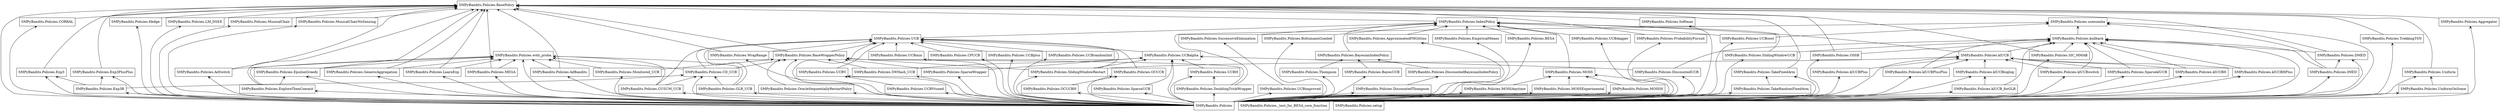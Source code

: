 digraph "packages_SMPyBandits.Policies" {
charset="utf-8"
rankdir=BT
"0" [label="SMPyBandits.Policies", shape="box"];
"1" [label="SMPyBandits.Policies.AdBandits", shape="box"];
"2" [label="SMPyBandits.Policies.AdSwitch", shape="box"];
"3" [label="SMPyBandits.Policies.Aggregator", shape="box"];
"4" [label="SMPyBandits.Policies.ApproximatedFHGittins", shape="box"];
"5" [label="SMPyBandits.Policies.BESA", shape="box"];
"6" [label="SMPyBandits.Policies.BasePolicy", shape="box"];
"7" [label="SMPyBandits.Policies.BaseWrapperPolicy", shape="box"];
"8" [label="SMPyBandits.Policies.BayesUCB", shape="box"];
"9" [label="SMPyBandits.Policies.BayesianIndexPolicy", shape="box"];
"10" [label="SMPyBandits.Policies.BoltzmannGumbel", shape="box"];
"11" [label="SMPyBandits.Policies.CD_UCB", shape="box"];
"12" [label="SMPyBandits.Policies.CORRAL", shape="box"];
"13" [label="SMPyBandits.Policies.CPUCB", shape="box"];
"14" [label="SMPyBandits.Policies.CUSUM_UCB", shape="box"];
"15" [label="SMPyBandits.Policies.DMED", shape="box"];
"16" [label="SMPyBandits.Policies.DiscountedBayesianIndexPolicy", shape="box"];
"17" [label="SMPyBandits.Policies.DiscountedThompson", shape="box"];
"18" [label="SMPyBandits.Policies.DiscountedUCB", shape="box"];
"19" [label="SMPyBandits.Policies.DoublingTrickWrapper", shape="box"];
"20" [label="SMPyBandits.Policies.EmpiricalMeans", shape="box"];
"21" [label="SMPyBandits.Policies.EpsilonGreedy", shape="box"];
"22" [label="SMPyBandits.Policies.Exp3", shape="box"];
"23" [label="SMPyBandits.Policies.Exp3PlusPlus", shape="box"];
"24" [label="SMPyBandits.Policies.Exp3R", shape="box"];
"25" [label="SMPyBandits.Policies.ExploreThenCommit", shape="box"];
"26" [label="SMPyBandits.Policies.GLR_UCB", shape="box"];
"27" [label="SMPyBandits.Policies.GenericAggregation", shape="box"];
"28" [label="SMPyBandits.Policies.Hedge", shape="box"];
"29" [label="SMPyBandits.Policies.IMED", shape="box"];
"30" [label="SMPyBandits.Policies.IndexPolicy", shape="box"];
"31" [label="SMPyBandits.Policies.LM_DSEE", shape="box"];
"32" [label="SMPyBandits.Policies.LearnExp", shape="box"];
"33" [label="SMPyBandits.Policies.MEGA", shape="box"];
"34" [label="SMPyBandits.Policies.MOSS", shape="box"];
"35" [label="SMPyBandits.Policies.MOSSAnytime", shape="box"];
"36" [label="SMPyBandits.Policies.MOSSExperimental", shape="box"];
"37" [label="SMPyBandits.Policies.MOSSH", shape="box"];
"38" [label="SMPyBandits.Policies.Monitored_UCB", shape="box"];
"39" [label="SMPyBandits.Policies.MusicalChair", shape="box"];
"40" [label="SMPyBandits.Policies.MusicalChairNoSensing", shape="box"];
"41" [label="SMPyBandits.Policies.OCUCB", shape="box"];
"42" [label="SMPyBandits.Policies.OCUCBH", shape="box"];
"43" [label="SMPyBandits.Policies.OSSB", shape="box"];
"44" [label="SMPyBandits.Policies.OracleSequentiallyRestartPolicy", shape="box"];
"45" [label="SMPyBandits.Policies.ProbabilityPursuit", shape="box"];
"46" [label="SMPyBandits.Policies.SIC_MMAB", shape="box"];
"47" [label="SMPyBandits.Policies.SWHash_UCB", shape="box"];
"48" [label="SMPyBandits.Policies.SlidingWindowRestart", shape="box"];
"49" [label="SMPyBandits.Policies.SlidingWindowUCB", shape="box"];
"50" [label="SMPyBandits.Policies.Softmax", shape="box"];
"51" [label="SMPyBandits.Policies.SparseUCB", shape="box"];
"52" [label="SMPyBandits.Policies.SparseWrapper", shape="box"];
"53" [label="SMPyBandits.Policies.SparseklUCB", shape="box"];
"54" [label="SMPyBandits.Policies.SuccessiveElimination", shape="box"];
"55" [label="SMPyBandits.Policies.TakeFixedArm", shape="box"];
"56" [label="SMPyBandits.Policies.TakeRandomFixedArm", shape="box"];
"57" [label="SMPyBandits.Policies.Thompson", shape="box"];
"58" [label="SMPyBandits.Policies.TrekkingTSN", shape="box"];
"59" [label="SMPyBandits.Policies.UCB", shape="box"];
"60" [label="SMPyBandits.Policies.UCBH", shape="box"];
"61" [label="SMPyBandits.Policies.UCBV", shape="box"];
"62" [label="SMPyBandits.Policies.UCBVtuned", shape="box"];
"63" [label="SMPyBandits.Policies.UCBalpha", shape="box"];
"64" [label="SMPyBandits.Policies.UCBdagger", shape="box"];
"65" [label="SMPyBandits.Policies.UCBimproved", shape="box"];
"66" [label="SMPyBandits.Policies.UCBmin", shape="box"];
"67" [label="SMPyBandits.Policies.UCBoost", shape="box"];
"68" [label="SMPyBandits.Policies.UCBplus", shape="box"];
"69" [label="SMPyBandits.Policies.UCBrandomInit", shape="box"];
"70" [label="SMPyBandits.Policies.Uniform", shape="box"];
"71" [label="SMPyBandits.Policies.UniformOnSome", shape="box"];
"72" [label="SMPyBandits.Policies.WrapRange", shape="box"];
"73" [label="SMPyBandits.Policies._test_for_BESA_core_function", shape="box"];
"74" [label="SMPyBandits.Policies.klUCB", shape="box"];
"75" [label="SMPyBandits.Policies.klUCBH", shape="box"];
"76" [label="SMPyBandits.Policies.klUCBHPlus", shape="box"];
"77" [label="SMPyBandits.Policies.klUCBPlus", shape="box"];
"78" [label="SMPyBandits.Policies.klUCBPlusPlus", shape="box"];
"79" [label="SMPyBandits.Policies.klUCB_forGLR", shape="box"];
"80" [label="SMPyBandits.Policies.klUCBloglog", shape="box"];
"81" [label="SMPyBandits.Policies.klUCBswitch", shape="box"];
"82" [label="SMPyBandits.Policies.kullback", shape="box"];
"83" [label="SMPyBandits.Policies.setup", shape="box"];
"84" [label="SMPyBandits.Policies.usenumba", shape="box"];
"85" [label="SMPyBandits.Policies.with_proba", shape="box"];
"0" -> "1" [arrowhead="open", arrowtail="none"];
"0" -> "2" [arrowhead="open", arrowtail="none"];
"0" -> "3" [arrowhead="open", arrowtail="none"];
"0" -> "4" [arrowhead="open", arrowtail="none"];
"0" -> "5" [arrowhead="open", arrowtail="none"];
"0" -> "6" [arrowhead="open", arrowtail="none"];
"0" -> "7" [arrowhead="open", arrowtail="none"];
"0" -> "8" [arrowhead="open", arrowtail="none"];
"0" -> "10" [arrowhead="open", arrowtail="none"];
"0" -> "11" [arrowhead="open", arrowtail="none"];
"0" -> "12" [arrowhead="open", arrowtail="none"];
"0" -> "13" [arrowhead="open", arrowtail="none"];
"0" -> "14" [arrowhead="open", arrowtail="none"];
"0" -> "15" [arrowhead="open", arrowtail="none"];
"0" -> "17" [arrowhead="open", arrowtail="none"];
"0" -> "18" [arrowhead="open", arrowtail="none"];
"0" -> "19" [arrowhead="open", arrowtail="none"];
"0" -> "20" [arrowhead="open", arrowtail="none"];
"0" -> "21" [arrowhead="open", arrowtail="none"];
"0" -> "22" [arrowhead="open", arrowtail="none"];
"0" -> "23" [arrowhead="open", arrowtail="none"];
"0" -> "24" [arrowhead="open", arrowtail="none"];
"0" -> "25" [arrowhead="open", arrowtail="none"];
"0" -> "26" [arrowhead="open", arrowtail="none"];
"0" -> "27" [arrowhead="open", arrowtail="none"];
"0" -> "28" [arrowhead="open", arrowtail="none"];
"0" -> "29" [arrowhead="open", arrowtail="none"];
"0" -> "31" [arrowhead="open", arrowtail="none"];
"0" -> "32" [arrowhead="open", arrowtail="none"];
"0" -> "33" [arrowhead="open", arrowtail="none"];
"0" -> "34" [arrowhead="open", arrowtail="none"];
"0" -> "35" [arrowhead="open", arrowtail="none"];
"0" -> "36" [arrowhead="open", arrowtail="none"];
"0" -> "37" [arrowhead="open", arrowtail="none"];
"0" -> "38" [arrowhead="open", arrowtail="none"];
"0" -> "39" [arrowhead="open", arrowtail="none"];
"0" -> "40" [arrowhead="open", arrowtail="none"];
"0" -> "41" [arrowhead="open", arrowtail="none"];
"0" -> "42" [arrowhead="open", arrowtail="none"];
"0" -> "43" [arrowhead="open", arrowtail="none"];
"0" -> "44" [arrowhead="open", arrowtail="none"];
"0" -> "45" [arrowhead="open", arrowtail="none"];
"0" -> "46" [arrowhead="open", arrowtail="none"];
"0" -> "47" [arrowhead="open", arrowtail="none"];
"0" -> "48" [arrowhead="open", arrowtail="none"];
"0" -> "49" [arrowhead="open", arrowtail="none"];
"0" -> "50" [arrowhead="open", arrowtail="none"];
"0" -> "51" [arrowhead="open", arrowtail="none"];
"0" -> "52" [arrowhead="open", arrowtail="none"];
"0" -> "53" [arrowhead="open", arrowtail="none"];
"0" -> "55" [arrowhead="open", arrowtail="none"];
"0" -> "56" [arrowhead="open", arrowtail="none"];
"0" -> "57" [arrowhead="open", arrowtail="none"];
"0" -> "58" [arrowhead="open", arrowtail="none"];
"0" -> "59" [arrowhead="open", arrowtail="none"];
"0" -> "60" [arrowhead="open", arrowtail="none"];
"0" -> "61" [arrowhead="open", arrowtail="none"];
"0" -> "62" [arrowhead="open", arrowtail="none"];
"0" -> "63" [arrowhead="open", arrowtail="none"];
"0" -> "64" [arrowhead="open", arrowtail="none"];
"0" -> "65" [arrowhead="open", arrowtail="none"];
"0" -> "66" [arrowhead="open", arrowtail="none"];
"0" -> "67" [arrowhead="open", arrowtail="none"];
"0" -> "68" [arrowhead="open", arrowtail="none"];
"0" -> "69" [arrowhead="open", arrowtail="none"];
"0" -> "70" [arrowhead="open", arrowtail="none"];
"0" -> "71" [arrowhead="open", arrowtail="none"];
"0" -> "72" [arrowhead="open", arrowtail="none"];
"0" -> "74" [arrowhead="open", arrowtail="none"];
"0" -> "75" [arrowhead="open", arrowtail="none"];
"0" -> "76" [arrowhead="open", arrowtail="none"];
"0" -> "77" [arrowhead="open", arrowtail="none"];
"0" -> "78" [arrowhead="open", arrowtail="none"];
"0" -> "79" [arrowhead="open", arrowtail="none"];
"0" -> "80" [arrowhead="open", arrowtail="none"];
"0" -> "81" [arrowhead="open", arrowtail="none"];
"0" -> "82" [arrowhead="open", arrowtail="none"];
"0" -> "84" [arrowhead="open", arrowtail="none"];
"0" -> "85" [arrowhead="open", arrowtail="none"];
"1" -> "6" [arrowhead="open", arrowtail="none"];
"1" -> "85" [arrowhead="open", arrowtail="none"];
"2" -> "6" [arrowhead="open", arrowtail="none"];
"2" -> "85" [arrowhead="open", arrowtail="none"];
"3" -> "6" [arrowhead="open", arrowtail="none"];
"4" -> "30" [arrowhead="open", arrowtail="none"];
"5" -> "30" [arrowhead="open", arrowtail="none"];
"7" -> "6" [arrowhead="open", arrowtail="none"];
"7" -> "59" [arrowhead="open", arrowtail="none"];
"8" -> "9" [arrowhead="open", arrowtail="none"];
"9" -> "30" [arrowhead="open", arrowtail="none"];
"10" -> "30" [arrowhead="open", arrowtail="none"];
"11" -> "7" [arrowhead="open", arrowtail="none"];
"11" -> "59" [arrowhead="open", arrowtail="none"];
"11" -> "85" [arrowhead="open", arrowtail="none"];
"12" -> "6" [arrowhead="open", arrowtail="none"];
"13" -> "59" [arrowhead="open", arrowtail="none"];
"14" -> "11" [arrowhead="open", arrowtail="none"];
"14" -> "59" [arrowhead="open", arrowtail="none"];
"14" -> "85" [arrowhead="open", arrowtail="none"];
"15" -> "6" [arrowhead="open", arrowtail="none"];
"15" -> "82" [arrowhead="open", arrowtail="none"];
"16" -> "9" [arrowhead="open", arrowtail="none"];
"17" -> "16" [arrowhead="open", arrowtail="none"];
"18" -> "63" [arrowhead="open", arrowtail="none"];
"18" -> "82" [arrowhead="open", arrowtail="none"];
"19" -> "7" [arrowhead="open", arrowtail="none"];
"19" -> "60" [arrowhead="open", arrowtail="none"];
"19" -> "84" [arrowhead="open", arrowtail="none"];
"20" -> "30" [arrowhead="open", arrowtail="none"];
"21" -> "6" [arrowhead="open", arrowtail="none"];
"21" -> "85" [arrowhead="open", arrowtail="none"];
"22" -> "6" [arrowhead="open", arrowtail="none"];
"23" -> "6" [arrowhead="open", arrowtail="none"];
"24" -> "11" [arrowhead="open", arrowtail="none"];
"24" -> "22" [arrowhead="open", arrowtail="none"];
"24" -> "23" [arrowhead="open", arrowtail="none"];
"25" -> "6" [arrowhead="open", arrowtail="none"];
"25" -> "21" [arrowhead="open", arrowtail="none"];
"25" -> "85" [arrowhead="open", arrowtail="none"];
"26" -> "11" [arrowhead="open", arrowtail="none"];
"26" -> "59" [arrowhead="open", arrowtail="none"];
"26" -> "85" [arrowhead="open", arrowtail="none"];
"27" -> "6" [arrowhead="open", arrowtail="none"];
"27" -> "85" [arrowhead="open", arrowtail="none"];
"28" -> "6" [arrowhead="open", arrowtail="none"];
"29" -> "15" [arrowhead="open", arrowtail="none"];
"29" -> "82" [arrowhead="open", arrowtail="none"];
"29" -> "84" [arrowhead="open", arrowtail="none"];
"30" -> "6" [arrowhead="open", arrowtail="none"];
"31" -> "6" [arrowhead="open", arrowtail="none"];
"32" -> "6" [arrowhead="open", arrowtail="none"];
"32" -> "85" [arrowhead="open", arrowtail="none"];
"33" -> "6" [arrowhead="open", arrowtail="none"];
"33" -> "85" [arrowhead="open", arrowtail="none"];
"34" -> "30" [arrowhead="open", arrowtail="none"];
"35" -> "34" [arrowhead="open", arrowtail="none"];
"36" -> "34" [arrowhead="open", arrowtail="none"];
"37" -> "34" [arrowhead="open", arrowtail="none"];
"38" -> "7" [arrowhead="open", arrowtail="none"];
"38" -> "85" [arrowhead="open", arrowtail="none"];
"39" -> "6" [arrowhead="open", arrowtail="none"];
"40" -> "6" [arrowhead="open", arrowtail="none"];
"41" -> "59" [arrowhead="open", arrowtail="none"];
"42" -> "41" [arrowhead="open", arrowtail="none"];
"43" -> "6" [arrowhead="open", arrowtail="none"];
"43" -> "82" [arrowhead="open", arrowtail="none"];
"44" -> "7" [arrowhead="open", arrowtail="none"];
"45" -> "6" [arrowhead="open", arrowtail="none"];
"46" -> "6" [arrowhead="open", arrowtail="none"];
"46" -> "82" [arrowhead="open", arrowtail="none"];
"47" -> "7" [arrowhead="open", arrowtail="none"];
"47" -> "63" [arrowhead="open", arrowtail="none"];
"48" -> "7" [arrowhead="open", arrowtail="none"];
"48" -> "59" [arrowhead="open", arrowtail="none"];
"48" -> "63" [arrowhead="open", arrowtail="none"];
"48" -> "74" [arrowhead="open", arrowtail="none"];
"49" -> "30" [arrowhead="open", arrowtail="none"];
"49" -> "82" [arrowhead="open", arrowtail="none"];
"50" -> "6" [arrowhead="open", arrowtail="none"];
"51" -> "63" [arrowhead="open", arrowtail="none"];
"52" -> "7" [arrowhead="open", arrowtail="none"];
"52" -> "63" [arrowhead="open", arrowtail="none"];
"53" -> "74" [arrowhead="open", arrowtail="none"];
"53" -> "82" [arrowhead="open", arrowtail="none"];
"54" -> "30" [arrowhead="open", arrowtail="none"];
"55" -> "6" [arrowhead="open", arrowtail="none"];
"56" -> "55" [arrowhead="open", arrowtail="none"];
"57" -> "9" [arrowhead="open", arrowtail="none"];
"58" -> "6" [arrowhead="open", arrowtail="none"];
"59" -> "30" [arrowhead="open", arrowtail="none"];
"60" -> "63" [arrowhead="open", arrowtail="none"];
"61" -> "59" [arrowhead="open", arrowtail="none"];
"62" -> "61" [arrowhead="open", arrowtail="none"];
"63" -> "59" [arrowhead="open", arrowtail="none"];
"64" -> "30" [arrowhead="open", arrowtail="none"];
"65" -> "54" [arrowhead="open", arrowtail="none"];
"66" -> "59" [arrowhead="open", arrowtail="none"];
"67" -> "30" [arrowhead="open", arrowtail="none"];
"67" -> "84" [arrowhead="open", arrowtail="none"];
"68" -> "59" [arrowhead="open", arrowtail="none"];
"69" -> "59" [arrowhead="open", arrowtail="none"];
"70" -> "6" [arrowhead="open", arrowtail="none"];
"71" -> "70" [arrowhead="open", arrowtail="none"];
"72" -> "6" [arrowhead="open", arrowtail="none"];
"72" -> "59" [arrowhead="open", arrowtail="none"];
"74" -> "30" [arrowhead="open", arrowtail="none"];
"74" -> "82" [arrowhead="open", arrowtail="none"];
"75" -> "74" [arrowhead="open", arrowtail="none"];
"75" -> "82" [arrowhead="open", arrowtail="none"];
"76" -> "74" [arrowhead="open", arrowtail="none"];
"76" -> "82" [arrowhead="open", arrowtail="none"];
"77" -> "74" [arrowhead="open", arrowtail="none"];
"78" -> "74" [arrowhead="open", arrowtail="none"];
"78" -> "82" [arrowhead="open", arrowtail="none"];
"79" -> "80" [arrowhead="open", arrowtail="none"];
"79" -> "82" [arrowhead="open", arrowtail="none"];
"80" -> "74" [arrowhead="open", arrowtail="none"];
"81" -> "74" [arrowhead="open", arrowtail="none"];
"81" -> "82" [arrowhead="open", arrowtail="none"];
"82" -> "84" [arrowhead="open", arrowtail="none"];
}
